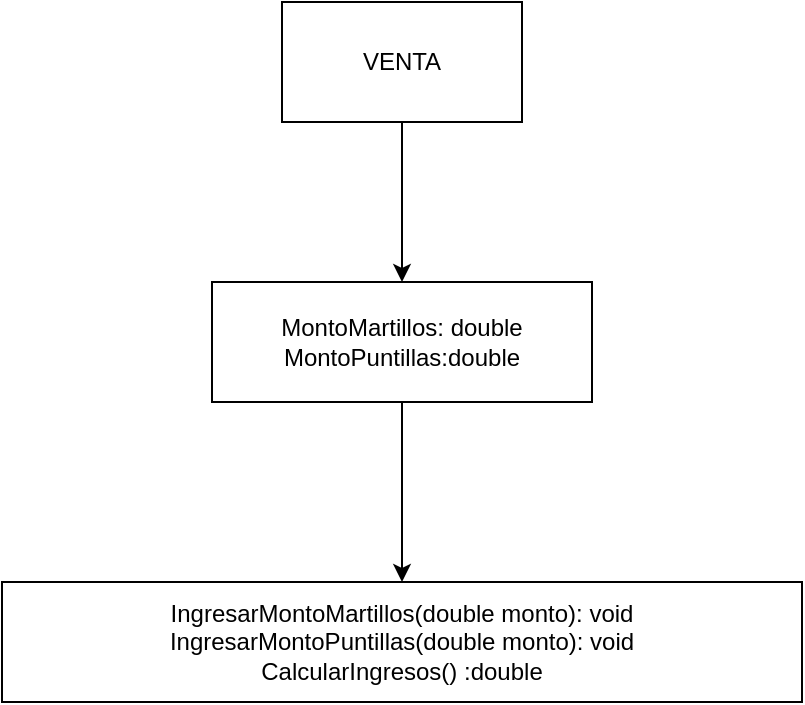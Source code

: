 <mxfile version="21.2.9" type="github">
  <diagram name="Page-1" id="13e1069c-82ec-6db2-03f1-153e76fe0fe0">
    <mxGraphModel dx="996" dy="565" grid="1" gridSize="10" guides="1" tooltips="1" connect="1" arrows="1" fold="1" page="1" pageScale="1" pageWidth="1100" pageHeight="850" background="none" math="0" shadow="0">
      <root>
        <mxCell id="0" />
        <mxCell id="1" parent="0" />
        <mxCell id="lXDe473K5RsmCv8msl8_-3" value="" style="edgeStyle=orthogonalEdgeStyle;rounded=0;orthogonalLoop=1;jettySize=auto;html=1;" edge="1" parent="1" source="lXDe473K5RsmCv8msl8_-1" target="lXDe473K5RsmCv8msl8_-2">
          <mxGeometry relative="1" as="geometry" />
        </mxCell>
        <mxCell id="lXDe473K5RsmCv8msl8_-1" value="VENTA" style="rounded=0;whiteSpace=wrap;html=1;" vertex="1" parent="1">
          <mxGeometry x="380" y="280" width="120" height="60" as="geometry" />
        </mxCell>
        <mxCell id="lXDe473K5RsmCv8msl8_-5" value="" style="edgeStyle=orthogonalEdgeStyle;rounded=0;orthogonalLoop=1;jettySize=auto;html=1;" edge="1" parent="1" source="lXDe473K5RsmCv8msl8_-2" target="lXDe473K5RsmCv8msl8_-4">
          <mxGeometry relative="1" as="geometry" />
        </mxCell>
        <mxCell id="lXDe473K5RsmCv8msl8_-2" value="MontoMartillos: double&lt;br&gt;MontoPuntillas:double" style="whiteSpace=wrap;html=1;rounded=0;" vertex="1" parent="1">
          <mxGeometry x="345" y="420" width="190" height="60" as="geometry" />
        </mxCell>
        <mxCell id="lXDe473K5RsmCv8msl8_-4" value="IngresarMontoMartillos(double monto): void&lt;br&gt;IngresarMontoPuntillas(double monto): void&lt;br&gt;CalcularIngresos() :double" style="whiteSpace=wrap;html=1;rounded=0;" vertex="1" parent="1">
          <mxGeometry x="240" y="570" width="400" height="60" as="geometry" />
        </mxCell>
      </root>
    </mxGraphModel>
  </diagram>
</mxfile>

